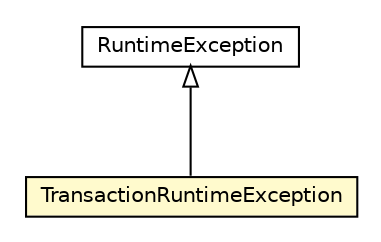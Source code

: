 #!/usr/local/bin/dot
#
# Class diagram 
# Generated by UMLGraph version 5.1 (http://www.umlgraph.org/)
#

digraph G {
	edge [fontname="Helvetica",fontsize=10,labelfontname="Helvetica",labelfontsize=10];
	node [fontname="Helvetica",fontsize=10,shape=plaintext];
	nodesep=0.25;
	ranksep=0.5;
	// org.androidtransfuse.processor.TransactionRuntimeException
	c99375 [label=<<table title="org.androidtransfuse.processor.TransactionRuntimeException" border="0" cellborder="1" cellspacing="0" cellpadding="2" port="p" bgcolor="lemonChiffon" href="./TransactionRuntimeException.html">
		<tr><td><table border="0" cellspacing="0" cellpadding="1">
<tr><td align="center" balign="center"> TransactionRuntimeException </td></tr>
		</table></td></tr>
		</table>>, fontname="Helvetica", fontcolor="black", fontsize=10.0];
	//org.androidtransfuse.processor.TransactionRuntimeException extends java.lang.RuntimeException
	c99525:p -> c99375:p [dir=back,arrowtail=empty];
	// java.lang.RuntimeException
	c99525 [label=<<table title="java.lang.RuntimeException" border="0" cellborder="1" cellspacing="0" cellpadding="2" port="p" href="http://java.sun.com/j2se/1.4.2/docs/api/java/lang/RuntimeException.html">
		<tr><td><table border="0" cellspacing="0" cellpadding="1">
<tr><td align="center" balign="center"> RuntimeException </td></tr>
		</table></td></tr>
		</table>>, fontname="Helvetica", fontcolor="black", fontsize=10.0];
}

